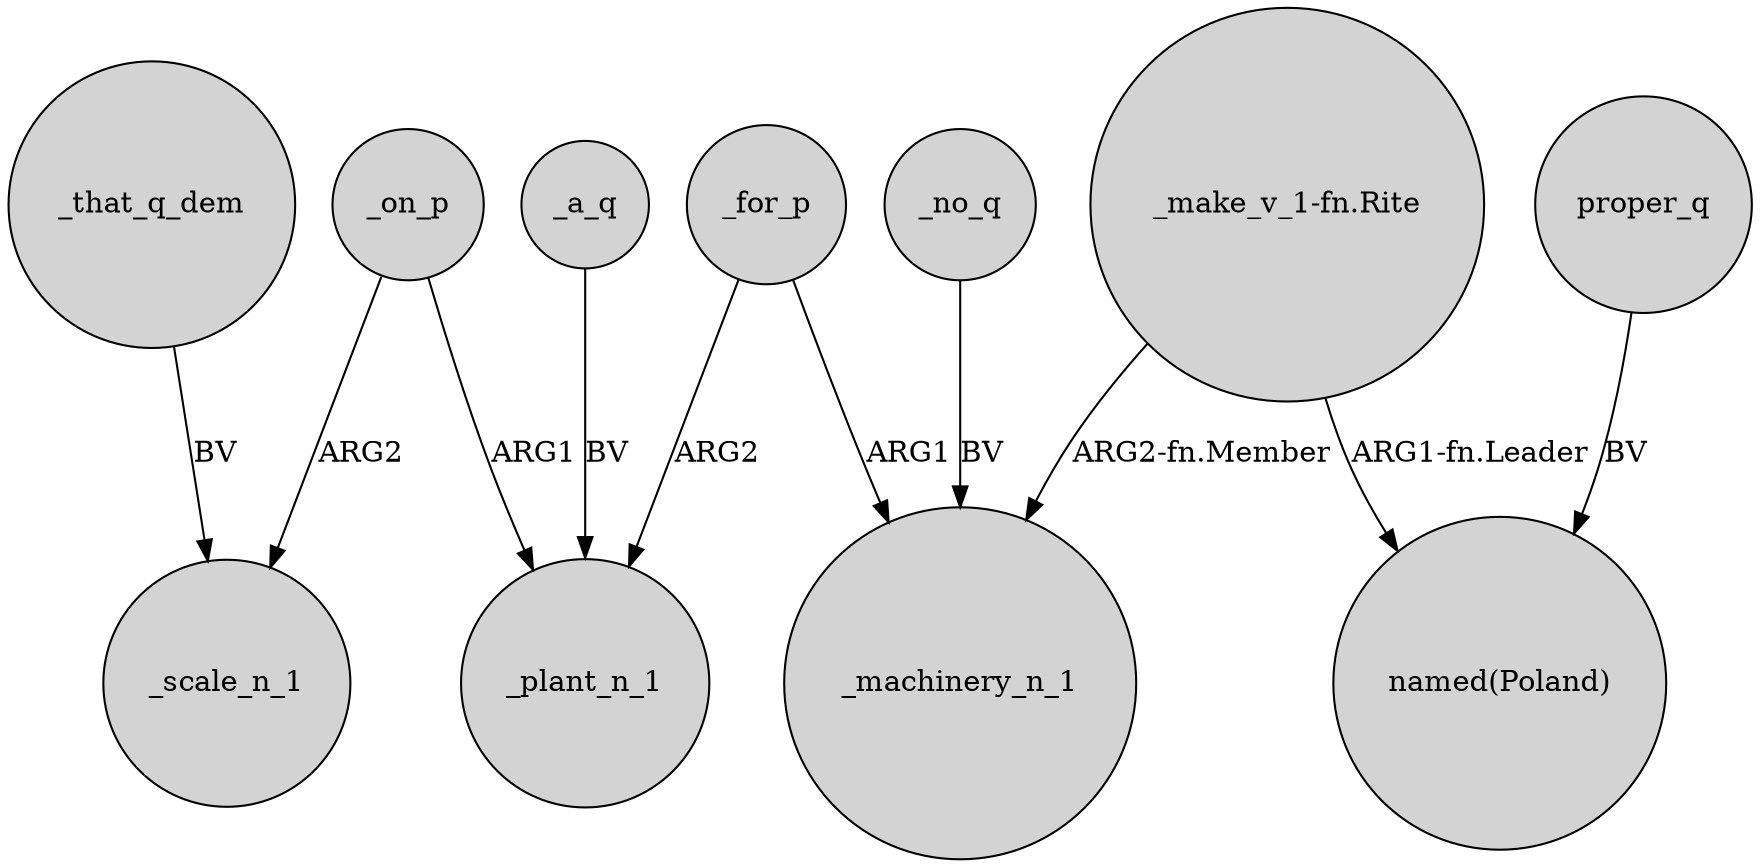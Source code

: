 digraph {
	node [shape=circle style=filled]
	_that_q_dem -> _scale_n_1 [label=BV]
	_on_p -> _plant_n_1 [label=ARG1]
	proper_q -> "named(Poland)" [label=BV]
	"_make_v_1-fn.Rite" -> _machinery_n_1 [label="ARG2-fn.Member"]
	_on_p -> _scale_n_1 [label=ARG2]
	_no_q -> _machinery_n_1 [label=BV]
	_for_p -> _machinery_n_1 [label=ARG1]
	_a_q -> _plant_n_1 [label=BV]
	_for_p -> _plant_n_1 [label=ARG2]
	"_make_v_1-fn.Rite" -> "named(Poland)" [label="ARG1-fn.Leader"]
}
